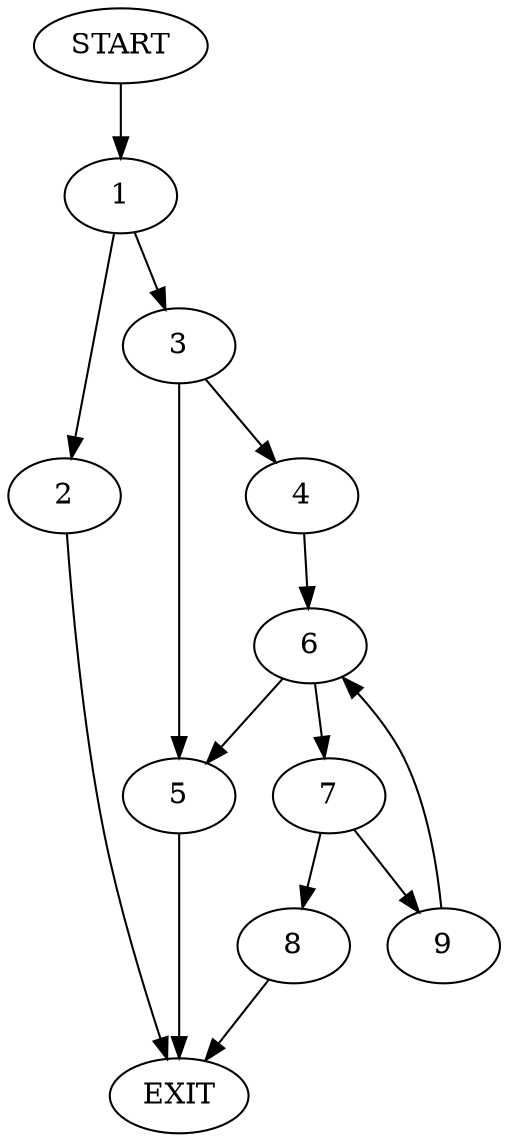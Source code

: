 digraph {
0 [label="START"]
10 [label="EXIT"]
0 -> 1
1 -> 2
1 -> 3
3 -> 4
3 -> 5
2 -> 10
5 -> 10
4 -> 6
6 -> 7
6 -> 5
7 -> 8
7 -> 9
9 -> 6
8 -> 10
}
